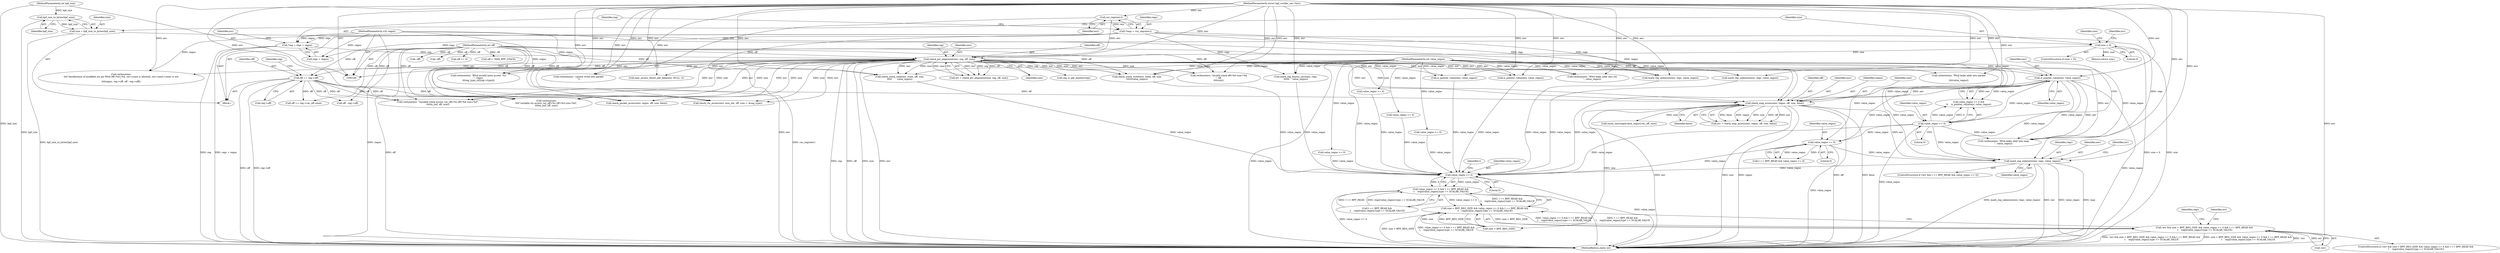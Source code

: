 digraph "0_linux_0c17d1d2c61936401f4702e1846e2c19b200f958_1@pointer" {
"1000209" [label="(Call,mark_reg_unknown(env, regs, value_regno))"];
"1000192" [label="(Call,check_map_access(env, regno, off, size, false))"];
"1000179" [label="(Call,is_pointer_value(env, value_regno))"];
"1000149" [label="(Call,check_ptr_alignment(env, reg, off, size))"];
"1000124" [label="(Call,cur_regs(env))"];
"1000107" [label="(MethodParameterIn,struct bpf_verifier_env *env)"];
"1000127" [label="(Call,*reg = regs + regno)"];
"1000122" [label="(Call,*regs = cur_regs(env))"];
"1000109" [label="(MethodParameterIn,u32 regno)"];
"1000110" [label="(MethodParameterIn,int off)"];
"1000142" [label="(Call,size < 0)"];
"1000137" [label="(Call,size = bpf_size_to_bytes(bpf_size))"];
"1000139" [label="(Call,bpf_size_to_bytes(bpf_size))"];
"1000111" [label="(MethodParameterIn,int bpf_size)"];
"1000176" [label="(Call,value_regno >= 0)"];
"1000113" [label="(MethodParameterIn,int value_regno)"];
"1000158" [label="(Call,off += reg->off)"];
"1000206" [label="(Call,value_regno >= 0)"];
"1000545" [label="(Call,value_regno >= 0)"];
"1000544" [label="(Call,value_regno >= 0 && t == BPF_READ &&\n \t    regs[value_regno].type == SCALAR_VALUE)"];
"1000540" [label="(Call,size < BPF_REG_SIZE && value_regno >= 0 && t == BPF_READ &&\n \t    regs[value_regno].type == SCALAR_VALUE)"];
"1000537" [label="(Call,!err && size < BPF_REG_SIZE && value_regno >= 0 && t == BPF_READ &&\n \t    regs[value_regno].type == SCALAR_VALUE)"];
"1000129" [label="(Call,regs + regno)"];
"1000211" [label="(Identifier,regs)"];
"1000202" [label="(Call,t == BPF_READ && value_regno >= 0)"];
"1000538" [label="(Call,!err)"];
"1000160" [label="(Call,reg->off)"];
"1000208" [label="(Literal,0)"];
"1000524" [label="(Call,verbose(env, \"R%d invalid mem access '%s'\n\", regno,\n\t\t\treg_type_str[reg->type]))"];
"1000402" [label="(Call,off < -MAX_BPF_STACK)"];
"1000210" [label="(Identifier,env)"];
"1000390" [label="(Call,off += reg->var_off.value)"];
"1000124" [label="(Call,cur_regs(env))"];
"1000128" [label="(Identifier,reg)"];
"1000209" [label="(Call,mark_reg_unknown(env, regs, value_regno))"];
"1000485" [label="(Call,value_regno >= 0)"];
"1000107" [label="(MethodParameterIn,struct bpf_verifier_env *env)"];
"1000177" [label="(Identifier,value_regno)"];
"1000231" [label="(Call,value_regno >= 0)"];
"1000138" [label="(Identifier,size)"];
"1000501" [label="(Call,check_packet_access(env, regno, off, size, false))"];
"1000257" [label="(Call,off - reg->off)"];
"1000250" [label="(Call,verbose(env,\n\t\t\t\t\"dereference of modified ctx ptr R%d off=%d+%d, ctx+const is allowed, ctx+const+const is not\n\",\n\t\t\t\tregno, reg->off, off - reg->off))"];
"1000179" [label="(Call,is_pointer_value(env, value_regno))"];
"1000195" [label="(Identifier,off)"];
"1000148" [label="(Identifier,err)"];
"1000151" [label="(Identifier,reg)"];
"1000193" [label="(Identifier,env)"];
"1000142" [label="(Call,size < 0)"];
"1000297" [label="(Call,check_ctx_access(env, insn_idx, off, size, t, &reg_type))"];
"1000149" [label="(Call,check_ptr_alignment(env, reg, off, size))"];
"1000381" [label="(Call,verbose(env, \"variable stack access var_off=%s off=%d size=%d\",\n\t\t\t\ttn_buf, off, size))"];
"1000545" [label="(Call,value_regno >= 0)"];
"1000212" [label="(Identifier,value_regno)"];
"1000451" [label="(Call,check_stack_read(env, state, off, size,\n\t\t\t\t\t       value_regno))"];
"1000518" [label="(Call,mark_reg_unknown(env, regs, value_regno))"];
"1000125" [label="(Identifier,env)"];
"1000515" [label="(Call,value_regno >= 0)"];
"1000544" [label="(Call,value_regno >= 0 && t == BPF_READ &&\n \t    regs[value_regno].type == SCALAR_VALUE)"];
"1000206" [label="(Call,value_regno >= 0)"];
"1000536" [label="(ControlStructure,if (!err && size < BPF_REG_SIZE && value_regno >= 0 && t == BPF_READ &&\n \t    regs[value_regno].type == SCALAR_VALUE))"];
"1000176" [label="(Call,value_regno >= 0)"];
"1000110" [label="(MethodParameterIn,int off)"];
"1000166" [label="(Identifier,reg)"];
"1000123" [label="(Identifier,regs)"];
"1000547" [label="(Literal,0)"];
"1000109" [label="(MethodParameterIn,u32 regno)"];
"1000197" [label="(Identifier,false)"];
"1000194" [label="(Identifier,regno)"];
"1000183" [label="(Call,verbose(env, \"R%d leaks addr into map\n\", value_regno))"];
"1000111" [label="(MethodParameterIn,int bpf_size)"];
"1000113" [label="(MethodParameterIn,int value_regno)"];
"1000158" [label="(Call,off += reg->off)"];
"1000473" [label="(Call,verbose(env, \"cannot write into packet\n\"))"];
"1000468" [label="(Call,may_access_direct_pkt_data(env, NULL, t))"];
"1000286" [label="(Call,verbose(env,\n\t\t\t\t\"variable ctx access var_off=%s off=%d size=%d\",\n\t\t\t\ttn_buf, off, size))"];
"1000580" [label="(MethodReturn,static int)"];
"1000537" [label="(Call,!err && size < BPF_REG_SIZE && value_regno >= 0 && t == BPF_READ &&\n \t    regs[value_regno].type == SCALAR_VALUE)"];
"1000159" [label="(Identifier,off)"];
"1000550" [label="(Identifier,t)"];
"1000434" [label="(Call,-off)"];
"1000122" [label="(Call,*regs = cur_regs(env))"];
"1000326" [label="(Call,mark_reg_known_zero(env, regs,\n\t\t\t\t\t\t    value_regno))"];
"1000540" [label="(Call,size < BPF_REG_SIZE && value_regno >= 0 && t == BPF_READ &&\n \t    regs[value_regno].type == SCALAR_VALUE)"];
"1000144" [label="(Literal,0)"];
"1000313" [label="(Call,value_regno >= 0)"];
"1000147" [label="(Call,err = check_ptr_alignment(env, reg, off, size))"];
"1000141" [label="(ControlStructure,if (size < 0))"];
"1000539" [label="(Identifier,err)"];
"1000150" [label="(Identifier,env)"];
"1000190" [label="(Call,err = check_map_access(env, regno, off, size, false))"];
"1000152" [label="(Identifier,off)"];
"1000492" [label="(Call,verbose(env, \"R%d leaks addr into packet\n\",\n\t\t\t\tvalue_regno))"];
"1000127" [label="(Call,*reg = regs + regno)"];
"1000137" [label="(Call,size = bpf_size_to_bytes(bpf_size))"];
"1000140" [label="(Identifier,bpf_size)"];
"1000153" [label="(Identifier,size)"];
"1000459" [label="(Call,reg_is_pkt_pointer(reg))"];
"1000145" [label="(Return,return size;)"];
"1000424" [label="(Call,-off)"];
"1000175" [label="(Call,value_regno >= 0 &&\n\t\t    is_pointer_value(env, value_regno))"];
"1000321" [label="(Call,mark_reg_unknown(env, regs, value_regno))"];
"1000139" [label="(Call,bpf_size_to_bytes(bpf_size))"];
"1000207" [label="(Identifier,value_regno)"];
"1000114" [label="(Block,)"];
"1000563" [label="(Identifier,regs)"];
"1000546" [label="(Identifier,value_regno)"];
"1000488" [label="(Call,is_pointer_value(env, value_regno))"];
"1000143" [label="(Identifier,size)"];
"1000180" [label="(Identifier,env)"];
"1000566" [label="(Call,tnum_cast(regs[value_regno].var_off, size))"];
"1000399" [label="(Call,off >= 0)"];
"1000548" [label="(Call,t == BPF_READ &&\n \t    regs[value_regno].type == SCALAR_VALUE)"];
"1000541" [label="(Call,size < BPF_REG_SIZE)"];
"1000442" [label="(Call,check_stack_write(env, state, off, size,\n\t\t\t\t\t\tvalue_regno))"];
"1000181" [label="(Identifier,value_regno)"];
"1000198" [label="(ControlStructure,if (!err && t == BPF_READ && value_regno >= 0))"];
"1000407" [label="(Call,verbose(env, \"invalid stack off=%d size=%d\n\", off,\n\t\t\t\tsize))"];
"1000135" [label="(Identifier,err)"];
"1000579" [label="(Identifier,err)"];
"1000192" [label="(Call,check_map_access(env, regno, off, size, false))"];
"1000196" [label="(Identifier,size)"];
"1000178" [label="(Literal,0)"];
"1000238" [label="(Call,verbose(env, \"R%d leaks addr into ctx\n\", value_regno))"];
"1000234" [label="(Call,is_pointer_value(env, value_regno))"];
"1000146" [label="(Identifier,size)"];
"1000209" -> "1000198"  [label="AST: "];
"1000209" -> "1000212"  [label="CFG: "];
"1000210" -> "1000209"  [label="AST: "];
"1000211" -> "1000209"  [label="AST: "];
"1000212" -> "1000209"  [label="AST: "];
"1000539" -> "1000209"  [label="CFG: "];
"1000209" -> "1000580"  [label="DDG: mark_reg_unknown(env, regs, value_regno)"];
"1000209" -> "1000580"  [label="DDG: env"];
"1000209" -> "1000580"  [label="DDG: value_regno"];
"1000209" -> "1000580"  [label="DDG: regs"];
"1000192" -> "1000209"  [label="DDG: env"];
"1000107" -> "1000209"  [label="DDG: env"];
"1000122" -> "1000209"  [label="DDG: regs"];
"1000179" -> "1000209"  [label="DDG: value_regno"];
"1000206" -> "1000209"  [label="DDG: value_regno"];
"1000176" -> "1000209"  [label="DDG: value_regno"];
"1000113" -> "1000209"  [label="DDG: value_regno"];
"1000209" -> "1000545"  [label="DDG: value_regno"];
"1000192" -> "1000190"  [label="AST: "];
"1000192" -> "1000197"  [label="CFG: "];
"1000193" -> "1000192"  [label="AST: "];
"1000194" -> "1000192"  [label="AST: "];
"1000195" -> "1000192"  [label="AST: "];
"1000196" -> "1000192"  [label="AST: "];
"1000197" -> "1000192"  [label="AST: "];
"1000190" -> "1000192"  [label="CFG: "];
"1000192" -> "1000580"  [label="DDG: regno"];
"1000192" -> "1000580"  [label="DDG: off"];
"1000192" -> "1000580"  [label="DDG: false"];
"1000192" -> "1000580"  [label="DDG: env"];
"1000192" -> "1000580"  [label="DDG: size"];
"1000192" -> "1000190"  [label="DDG: false"];
"1000192" -> "1000190"  [label="DDG: regno"];
"1000192" -> "1000190"  [label="DDG: size"];
"1000192" -> "1000190"  [label="DDG: off"];
"1000192" -> "1000190"  [label="DDG: env"];
"1000179" -> "1000192"  [label="DDG: env"];
"1000149" -> "1000192"  [label="DDG: env"];
"1000149" -> "1000192"  [label="DDG: size"];
"1000107" -> "1000192"  [label="DDG: env"];
"1000109" -> "1000192"  [label="DDG: regno"];
"1000158" -> "1000192"  [label="DDG: off"];
"1000110" -> "1000192"  [label="DDG: off"];
"1000192" -> "1000541"  [label="DDG: size"];
"1000192" -> "1000566"  [label="DDG: size"];
"1000179" -> "1000175"  [label="AST: "];
"1000179" -> "1000181"  [label="CFG: "];
"1000180" -> "1000179"  [label="AST: "];
"1000181" -> "1000179"  [label="AST: "];
"1000175" -> "1000179"  [label="CFG: "];
"1000179" -> "1000580"  [label="DDG: value_regno"];
"1000179" -> "1000175"  [label="DDG: env"];
"1000179" -> "1000175"  [label="DDG: value_regno"];
"1000149" -> "1000179"  [label="DDG: env"];
"1000107" -> "1000179"  [label="DDG: env"];
"1000176" -> "1000179"  [label="DDG: value_regno"];
"1000113" -> "1000179"  [label="DDG: value_regno"];
"1000179" -> "1000183"  [label="DDG: env"];
"1000179" -> "1000183"  [label="DDG: value_regno"];
"1000179" -> "1000206"  [label="DDG: value_regno"];
"1000179" -> "1000545"  [label="DDG: value_regno"];
"1000149" -> "1000147"  [label="AST: "];
"1000149" -> "1000153"  [label="CFG: "];
"1000150" -> "1000149"  [label="AST: "];
"1000151" -> "1000149"  [label="AST: "];
"1000152" -> "1000149"  [label="AST: "];
"1000153" -> "1000149"  [label="AST: "];
"1000147" -> "1000149"  [label="CFG: "];
"1000149" -> "1000580"  [label="DDG: reg"];
"1000149" -> "1000580"  [label="DDG: off"];
"1000149" -> "1000580"  [label="DDG: size"];
"1000149" -> "1000580"  [label="DDG: env"];
"1000149" -> "1000147"  [label="DDG: env"];
"1000149" -> "1000147"  [label="DDG: reg"];
"1000149" -> "1000147"  [label="DDG: off"];
"1000149" -> "1000147"  [label="DDG: size"];
"1000124" -> "1000149"  [label="DDG: env"];
"1000107" -> "1000149"  [label="DDG: env"];
"1000127" -> "1000149"  [label="DDG: reg"];
"1000110" -> "1000149"  [label="DDG: off"];
"1000142" -> "1000149"  [label="DDG: size"];
"1000149" -> "1000158"  [label="DDG: off"];
"1000149" -> "1000183"  [label="DDG: env"];
"1000149" -> "1000234"  [label="DDG: env"];
"1000149" -> "1000238"  [label="DDG: env"];
"1000149" -> "1000250"  [label="DDG: env"];
"1000149" -> "1000286"  [label="DDG: env"];
"1000149" -> "1000286"  [label="DDG: size"];
"1000149" -> "1000297"  [label="DDG: env"];
"1000149" -> "1000297"  [label="DDG: size"];
"1000149" -> "1000381"  [label="DDG: env"];
"1000149" -> "1000381"  [label="DDG: size"];
"1000149" -> "1000407"  [label="DDG: env"];
"1000149" -> "1000407"  [label="DDG: size"];
"1000149" -> "1000442"  [label="DDG: env"];
"1000149" -> "1000442"  [label="DDG: size"];
"1000149" -> "1000451"  [label="DDG: env"];
"1000149" -> "1000451"  [label="DDG: size"];
"1000149" -> "1000459"  [label="DDG: reg"];
"1000149" -> "1000468"  [label="DDG: env"];
"1000149" -> "1000473"  [label="DDG: env"];
"1000149" -> "1000488"  [label="DDG: env"];
"1000149" -> "1000492"  [label="DDG: env"];
"1000149" -> "1000501"  [label="DDG: env"];
"1000149" -> "1000501"  [label="DDG: size"];
"1000149" -> "1000524"  [label="DDG: env"];
"1000124" -> "1000122"  [label="AST: "];
"1000124" -> "1000125"  [label="CFG: "];
"1000125" -> "1000124"  [label="AST: "];
"1000122" -> "1000124"  [label="CFG: "];
"1000124" -> "1000580"  [label="DDG: env"];
"1000124" -> "1000122"  [label="DDG: env"];
"1000107" -> "1000124"  [label="DDG: env"];
"1000107" -> "1000106"  [label="AST: "];
"1000107" -> "1000580"  [label="DDG: env"];
"1000107" -> "1000183"  [label="DDG: env"];
"1000107" -> "1000234"  [label="DDG: env"];
"1000107" -> "1000238"  [label="DDG: env"];
"1000107" -> "1000250"  [label="DDG: env"];
"1000107" -> "1000286"  [label="DDG: env"];
"1000107" -> "1000297"  [label="DDG: env"];
"1000107" -> "1000321"  [label="DDG: env"];
"1000107" -> "1000326"  [label="DDG: env"];
"1000107" -> "1000381"  [label="DDG: env"];
"1000107" -> "1000407"  [label="DDG: env"];
"1000107" -> "1000442"  [label="DDG: env"];
"1000107" -> "1000451"  [label="DDG: env"];
"1000107" -> "1000468"  [label="DDG: env"];
"1000107" -> "1000473"  [label="DDG: env"];
"1000107" -> "1000488"  [label="DDG: env"];
"1000107" -> "1000492"  [label="DDG: env"];
"1000107" -> "1000501"  [label="DDG: env"];
"1000107" -> "1000518"  [label="DDG: env"];
"1000107" -> "1000524"  [label="DDG: env"];
"1000127" -> "1000114"  [label="AST: "];
"1000127" -> "1000129"  [label="CFG: "];
"1000128" -> "1000127"  [label="AST: "];
"1000129" -> "1000127"  [label="AST: "];
"1000135" -> "1000127"  [label="CFG: "];
"1000127" -> "1000580"  [label="DDG: regs + regno"];
"1000127" -> "1000580"  [label="DDG: reg"];
"1000122" -> "1000127"  [label="DDG: regs"];
"1000109" -> "1000127"  [label="DDG: regno"];
"1000122" -> "1000114"  [label="AST: "];
"1000123" -> "1000122"  [label="AST: "];
"1000128" -> "1000122"  [label="CFG: "];
"1000122" -> "1000580"  [label="DDG: cur_regs(env)"];
"1000122" -> "1000129"  [label="DDG: regs"];
"1000122" -> "1000321"  [label="DDG: regs"];
"1000122" -> "1000326"  [label="DDG: regs"];
"1000122" -> "1000518"  [label="DDG: regs"];
"1000109" -> "1000106"  [label="AST: "];
"1000109" -> "1000580"  [label="DDG: regno"];
"1000109" -> "1000129"  [label="DDG: regno"];
"1000109" -> "1000250"  [label="DDG: regno"];
"1000109" -> "1000501"  [label="DDG: regno"];
"1000109" -> "1000524"  [label="DDG: regno"];
"1000110" -> "1000106"  [label="AST: "];
"1000110" -> "1000580"  [label="DDG: off"];
"1000110" -> "1000158"  [label="DDG: off"];
"1000110" -> "1000257"  [label="DDG: off"];
"1000110" -> "1000286"  [label="DDG: off"];
"1000110" -> "1000297"  [label="DDG: off"];
"1000110" -> "1000381"  [label="DDG: off"];
"1000110" -> "1000390"  [label="DDG: off"];
"1000110" -> "1000399"  [label="DDG: off"];
"1000110" -> "1000402"  [label="DDG: off"];
"1000110" -> "1000407"  [label="DDG: off"];
"1000110" -> "1000424"  [label="DDG: off"];
"1000110" -> "1000434"  [label="DDG: off"];
"1000110" -> "1000442"  [label="DDG: off"];
"1000110" -> "1000451"  [label="DDG: off"];
"1000110" -> "1000501"  [label="DDG: off"];
"1000142" -> "1000141"  [label="AST: "];
"1000142" -> "1000144"  [label="CFG: "];
"1000143" -> "1000142"  [label="AST: "];
"1000144" -> "1000142"  [label="AST: "];
"1000146" -> "1000142"  [label="CFG: "];
"1000148" -> "1000142"  [label="CFG: "];
"1000142" -> "1000580"  [label="DDG: size < 0"];
"1000142" -> "1000580"  [label="DDG: size"];
"1000137" -> "1000142"  [label="DDG: size"];
"1000142" -> "1000145"  [label="DDG: size"];
"1000137" -> "1000114"  [label="AST: "];
"1000137" -> "1000139"  [label="CFG: "];
"1000138" -> "1000137"  [label="AST: "];
"1000139" -> "1000137"  [label="AST: "];
"1000143" -> "1000137"  [label="CFG: "];
"1000137" -> "1000580"  [label="DDG: bpf_size_to_bytes(bpf_size)"];
"1000139" -> "1000137"  [label="DDG: bpf_size"];
"1000139" -> "1000140"  [label="CFG: "];
"1000140" -> "1000139"  [label="AST: "];
"1000139" -> "1000580"  [label="DDG: bpf_size"];
"1000111" -> "1000139"  [label="DDG: bpf_size"];
"1000111" -> "1000106"  [label="AST: "];
"1000111" -> "1000580"  [label="DDG: bpf_size"];
"1000176" -> "1000175"  [label="AST: "];
"1000176" -> "1000178"  [label="CFG: "];
"1000177" -> "1000176"  [label="AST: "];
"1000178" -> "1000176"  [label="AST: "];
"1000180" -> "1000176"  [label="CFG: "];
"1000175" -> "1000176"  [label="CFG: "];
"1000176" -> "1000580"  [label="DDG: value_regno"];
"1000176" -> "1000175"  [label="DDG: value_regno"];
"1000176" -> "1000175"  [label="DDG: 0"];
"1000113" -> "1000176"  [label="DDG: value_regno"];
"1000176" -> "1000183"  [label="DDG: value_regno"];
"1000176" -> "1000206"  [label="DDG: value_regno"];
"1000176" -> "1000545"  [label="DDG: value_regno"];
"1000113" -> "1000106"  [label="AST: "];
"1000113" -> "1000580"  [label="DDG: value_regno"];
"1000113" -> "1000183"  [label="DDG: value_regno"];
"1000113" -> "1000206"  [label="DDG: value_regno"];
"1000113" -> "1000231"  [label="DDG: value_regno"];
"1000113" -> "1000234"  [label="DDG: value_regno"];
"1000113" -> "1000238"  [label="DDG: value_regno"];
"1000113" -> "1000313"  [label="DDG: value_regno"];
"1000113" -> "1000321"  [label="DDG: value_regno"];
"1000113" -> "1000326"  [label="DDG: value_regno"];
"1000113" -> "1000442"  [label="DDG: value_regno"];
"1000113" -> "1000451"  [label="DDG: value_regno"];
"1000113" -> "1000485"  [label="DDG: value_regno"];
"1000113" -> "1000488"  [label="DDG: value_regno"];
"1000113" -> "1000492"  [label="DDG: value_regno"];
"1000113" -> "1000515"  [label="DDG: value_regno"];
"1000113" -> "1000518"  [label="DDG: value_regno"];
"1000113" -> "1000545"  [label="DDG: value_regno"];
"1000158" -> "1000114"  [label="AST: "];
"1000158" -> "1000160"  [label="CFG: "];
"1000159" -> "1000158"  [label="AST: "];
"1000160" -> "1000158"  [label="AST: "];
"1000166" -> "1000158"  [label="CFG: "];
"1000158" -> "1000580"  [label="DDG: off"];
"1000158" -> "1000580"  [label="DDG: reg->off"];
"1000158" -> "1000257"  [label="DDG: off"];
"1000158" -> "1000286"  [label="DDG: off"];
"1000158" -> "1000297"  [label="DDG: off"];
"1000158" -> "1000381"  [label="DDG: off"];
"1000158" -> "1000390"  [label="DDG: off"];
"1000158" -> "1000501"  [label="DDG: off"];
"1000206" -> "1000202"  [label="AST: "];
"1000206" -> "1000208"  [label="CFG: "];
"1000207" -> "1000206"  [label="AST: "];
"1000208" -> "1000206"  [label="AST: "];
"1000202" -> "1000206"  [label="CFG: "];
"1000206" -> "1000580"  [label="DDG: value_regno"];
"1000206" -> "1000202"  [label="DDG: value_regno"];
"1000206" -> "1000202"  [label="DDG: 0"];
"1000206" -> "1000545"  [label="DDG: value_regno"];
"1000545" -> "1000544"  [label="AST: "];
"1000545" -> "1000547"  [label="CFG: "];
"1000546" -> "1000545"  [label="AST: "];
"1000547" -> "1000545"  [label="AST: "];
"1000550" -> "1000545"  [label="CFG: "];
"1000544" -> "1000545"  [label="CFG: "];
"1000545" -> "1000580"  [label="DDG: value_regno"];
"1000545" -> "1000544"  [label="DDG: value_regno"];
"1000545" -> "1000544"  [label="DDG: 0"];
"1000485" -> "1000545"  [label="DDG: value_regno"];
"1000234" -> "1000545"  [label="DDG: value_regno"];
"1000518" -> "1000545"  [label="DDG: value_regno"];
"1000313" -> "1000545"  [label="DDG: value_regno"];
"1000451" -> "1000545"  [label="DDG: value_regno"];
"1000442" -> "1000545"  [label="DDG: value_regno"];
"1000515" -> "1000545"  [label="DDG: value_regno"];
"1000326" -> "1000545"  [label="DDG: value_regno"];
"1000321" -> "1000545"  [label="DDG: value_regno"];
"1000231" -> "1000545"  [label="DDG: value_regno"];
"1000488" -> "1000545"  [label="DDG: value_regno"];
"1000544" -> "1000540"  [label="AST: "];
"1000544" -> "1000548"  [label="CFG: "];
"1000548" -> "1000544"  [label="AST: "];
"1000540" -> "1000544"  [label="CFG: "];
"1000544" -> "1000580"  [label="DDG: t == BPF_READ &&\n \t    regs[value_regno].type == SCALAR_VALUE"];
"1000544" -> "1000580"  [label="DDG: value_regno >= 0"];
"1000544" -> "1000540"  [label="DDG: value_regno >= 0"];
"1000544" -> "1000540"  [label="DDG: t == BPF_READ &&\n \t    regs[value_regno].type == SCALAR_VALUE"];
"1000548" -> "1000544"  [label="DDG: t == BPF_READ"];
"1000548" -> "1000544"  [label="DDG: regs[value_regno].type == SCALAR_VALUE"];
"1000540" -> "1000537"  [label="AST: "];
"1000540" -> "1000541"  [label="CFG: "];
"1000541" -> "1000540"  [label="AST: "];
"1000537" -> "1000540"  [label="CFG: "];
"1000540" -> "1000580"  [label="DDG: value_regno >= 0 && t == BPF_READ &&\n \t    regs[value_regno].type == SCALAR_VALUE"];
"1000540" -> "1000580"  [label="DDG: size < BPF_REG_SIZE"];
"1000540" -> "1000537"  [label="DDG: size < BPF_REG_SIZE"];
"1000540" -> "1000537"  [label="DDG: value_regno >= 0 && t == BPF_READ &&\n \t    regs[value_regno].type == SCALAR_VALUE"];
"1000541" -> "1000540"  [label="DDG: size"];
"1000541" -> "1000540"  [label="DDG: BPF_REG_SIZE"];
"1000537" -> "1000536"  [label="AST: "];
"1000537" -> "1000538"  [label="CFG: "];
"1000538" -> "1000537"  [label="AST: "];
"1000563" -> "1000537"  [label="CFG: "];
"1000579" -> "1000537"  [label="CFG: "];
"1000537" -> "1000580"  [label="DDG: size < BPF_REG_SIZE && value_regno >= 0 && t == BPF_READ &&\n \t    regs[value_regno].type == SCALAR_VALUE"];
"1000537" -> "1000580"  [label="DDG: !err"];
"1000537" -> "1000580"  [label="DDG: !err && size < BPF_REG_SIZE && value_regno >= 0 && t == BPF_READ &&\n \t    regs[value_regno].type == SCALAR_VALUE"];
"1000538" -> "1000537"  [label="DDG: err"];
}
